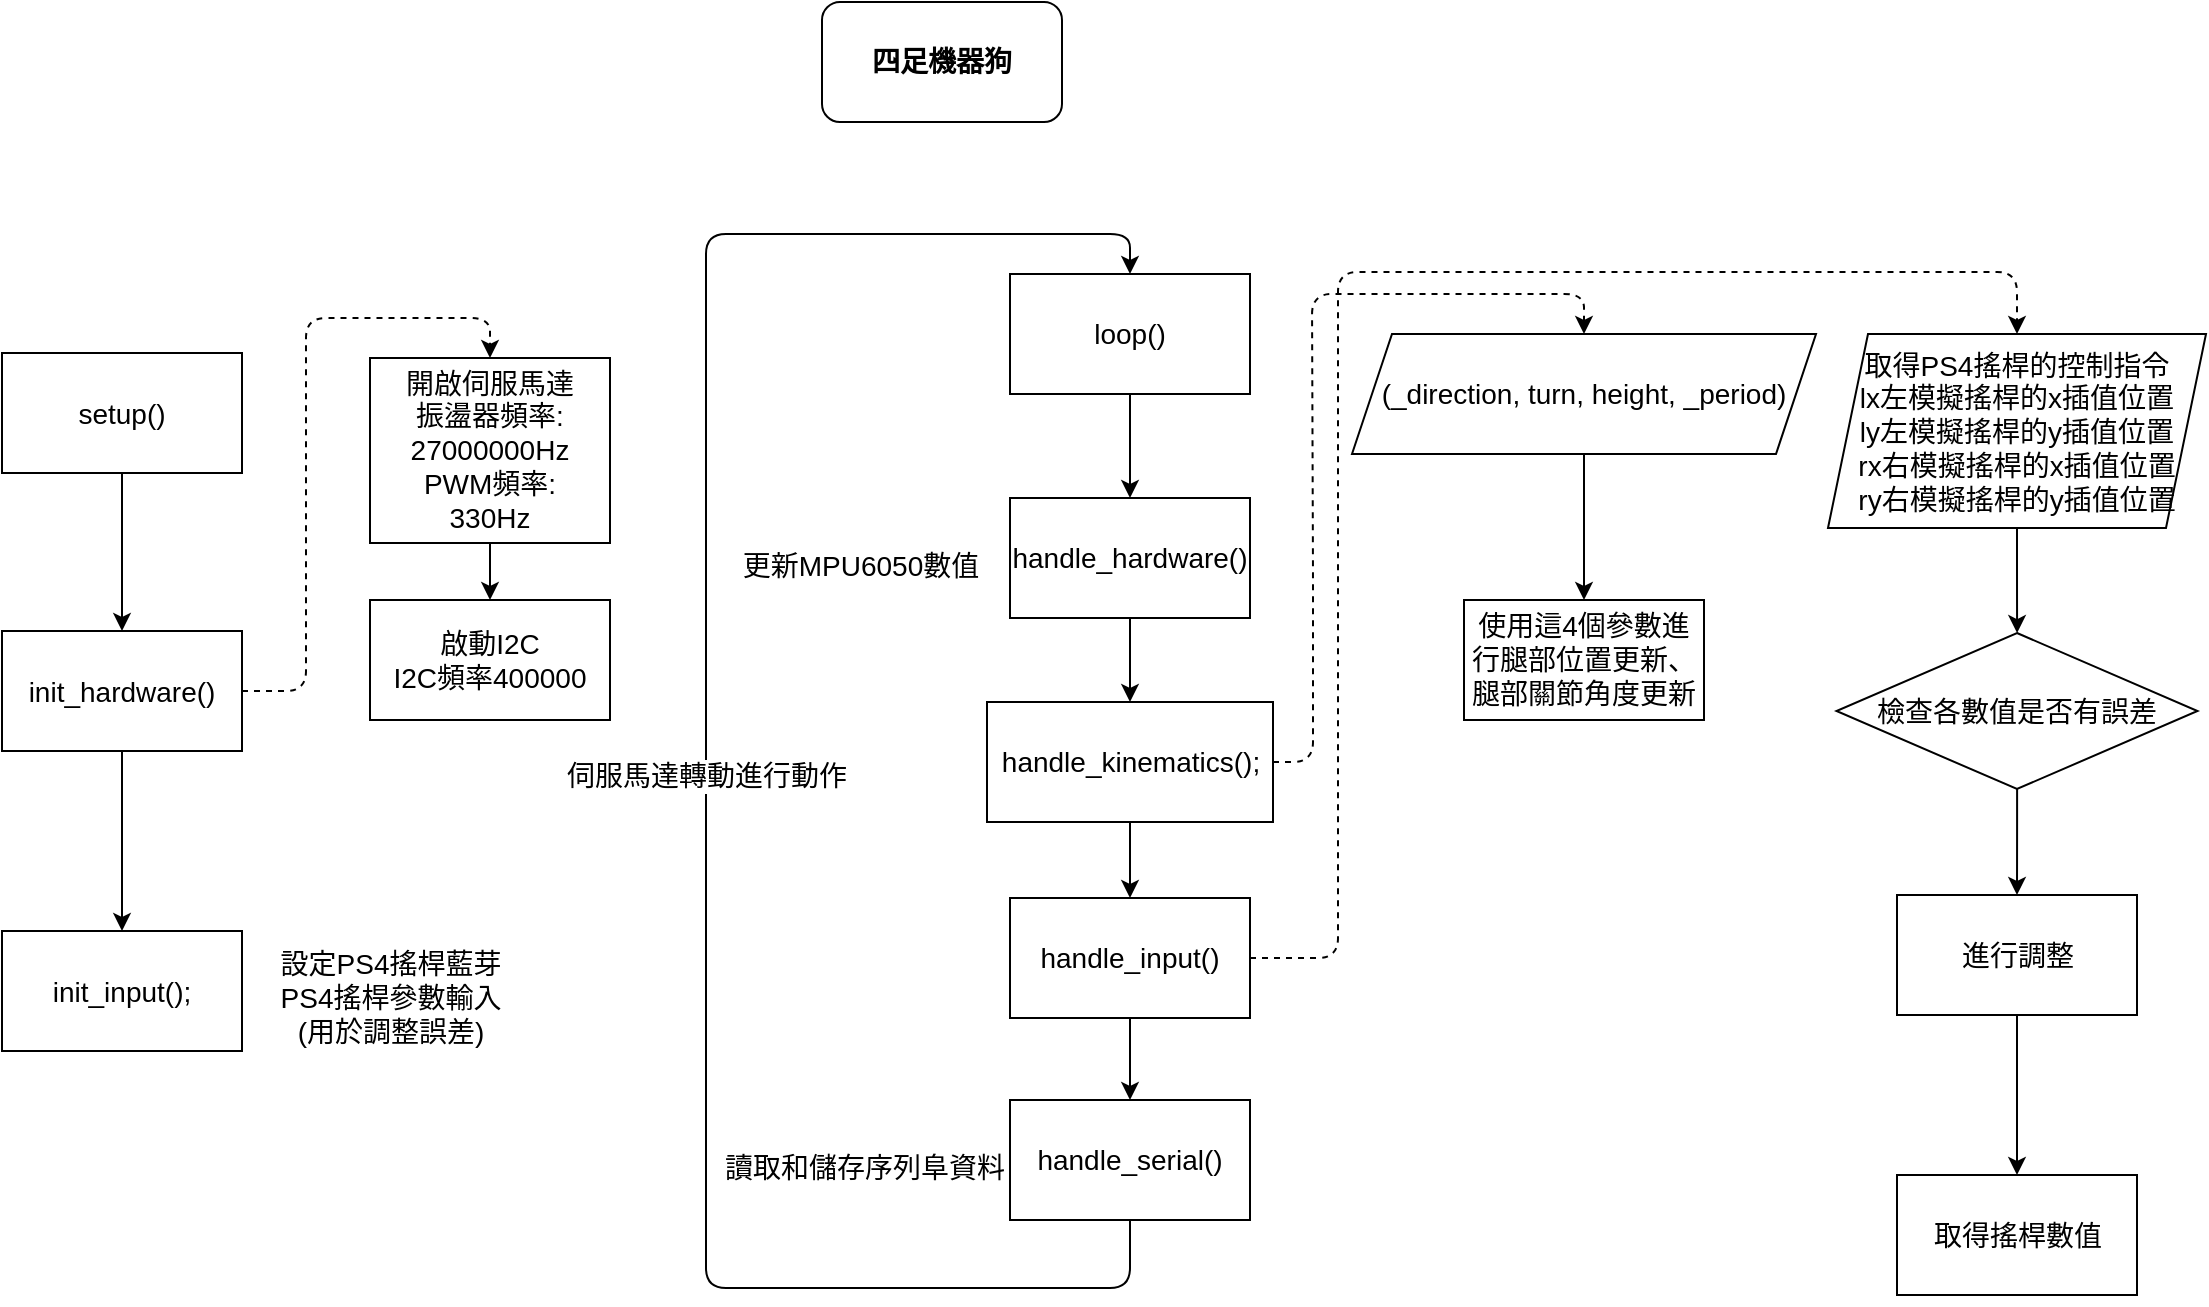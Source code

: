 <mxfile version="20.0.3" type="device"><diagram id="C5RBs43oDa-KdzZeNtuy" name="Page-1"><mxGraphModel dx="2898" dy="1124" grid="0" gridSize="10" guides="1" tooltips="1" connect="1" arrows="1" fold="1" page="0" pageScale="1" pageWidth="827" pageHeight="1169" math="0" shadow="0"><root><mxCell id="WIyWlLk6GJQsqaUBKTNV-0"/><mxCell id="WIyWlLk6GJQsqaUBKTNV-1" parent="WIyWlLk6GJQsqaUBKTNV-0"/><mxCell id="8J-XScyaZh1D_5NU3FA_-5" style="edgeStyle=orthogonalEdgeStyle;rounded=0;orthogonalLoop=1;jettySize=auto;html=1;entryX=0.5;entryY=0;entryDx=0;entryDy=0;fontSize=14;" edge="1" parent="WIyWlLk6GJQsqaUBKTNV-1" source="8J-XScyaZh1D_5NU3FA_-0" target="8J-XScyaZh1D_5NU3FA_-4"><mxGeometry relative="1" as="geometry"><Array as="points"><mxPoint x="-1184" y="217.5"/><mxPoint x="-1184" y="217.5"/></Array></mxGeometry></mxCell><mxCell id="8J-XScyaZh1D_5NU3FA_-64" style="edgeStyle=orthogonalEdgeStyle;curved=0;rounded=1;sketch=0;orthogonalLoop=1;jettySize=auto;html=1;exitX=1;exitY=0.5;exitDx=0;exitDy=0;entryX=0.5;entryY=0;entryDx=0;entryDy=0;fontFamily=Helvetica;fontSize=14;dashed=1;" edge="1" parent="WIyWlLk6GJQsqaUBKTNV-1" source="8J-XScyaZh1D_5NU3FA_-0" target="8J-XScyaZh1D_5NU3FA_-58"><mxGeometry relative="1" as="geometry"/></mxCell><mxCell id="8J-XScyaZh1D_5NU3FA_-0" value="init_hardware()" style="whiteSpace=wrap;html=1;fontSize=14;" vertex="1" parent="WIyWlLk6GJQsqaUBKTNV-1"><mxGeometry x="-1244" y="117.5" width="120" height="60" as="geometry"/></mxCell><mxCell id="8J-XScyaZh1D_5NU3FA_-4" value="init_input();" style="whiteSpace=wrap;html=1;fontSize=14;" vertex="1" parent="WIyWlLk6GJQsqaUBKTNV-1"><mxGeometry x="-1244" y="267.5" width="120" height="60" as="geometry"/></mxCell><mxCell id="8J-XScyaZh1D_5NU3FA_-13" value="&lt;font style=&quot;font-size: 14px;&quot;&gt;&lt;b style=&quot;font-size: 14px;&quot;&gt;四足機器狗&lt;/b&gt;&lt;/font&gt;" style="rounded=1;whiteSpace=wrap;html=1;fontSize=14;" vertex="1" parent="WIyWlLk6GJQsqaUBKTNV-1"><mxGeometry x="-834" y="-197" width="120" height="60" as="geometry"/></mxCell><mxCell id="8J-XScyaZh1D_5NU3FA_-22" style="edgeStyle=orthogonalEdgeStyle;curved=0;rounded=1;sketch=0;orthogonalLoop=1;jettySize=auto;html=1;exitX=0.5;exitY=1;exitDx=0;exitDy=0;fontFamily=Helvetica;fontSize=14;" edge="1" parent="WIyWlLk6GJQsqaUBKTNV-1" source="8J-XScyaZh1D_5NU3FA_-21" target="8J-XScyaZh1D_5NU3FA_-0"><mxGeometry relative="1" as="geometry"/></mxCell><mxCell id="8J-XScyaZh1D_5NU3FA_-21" value="setup()" style="rounded=0;whiteSpace=wrap;html=1;sketch=0;fontFamily=Helvetica;fontSize=14;" vertex="1" parent="WIyWlLk6GJQsqaUBKTNV-1"><mxGeometry x="-1244" y="-21.5" width="120" height="60" as="geometry"/></mxCell><mxCell id="8J-XScyaZh1D_5NU3FA_-34" value="" style="edgeStyle=orthogonalEdgeStyle;curved=0;rounded=1;sketch=0;orthogonalLoop=1;jettySize=auto;html=1;fontFamily=Helvetica;fontSize=14;" edge="1" parent="WIyWlLk6GJQsqaUBKTNV-1" source="8J-XScyaZh1D_5NU3FA_-23" target="8J-XScyaZh1D_5NU3FA_-24"><mxGeometry relative="1" as="geometry"/></mxCell><mxCell id="8J-XScyaZh1D_5NU3FA_-23" value="loop()" style="rounded=0;whiteSpace=wrap;html=1;sketch=0;fontFamily=Helvetica;fontSize=14;" vertex="1" parent="WIyWlLk6GJQsqaUBKTNV-1"><mxGeometry x="-740" y="-61" width="120" height="60" as="geometry"/></mxCell><mxCell id="8J-XScyaZh1D_5NU3FA_-35" value="" style="edgeStyle=orthogonalEdgeStyle;curved=0;rounded=1;sketch=0;orthogonalLoop=1;jettySize=auto;html=1;fontFamily=Helvetica;fontSize=14;" edge="1" parent="WIyWlLk6GJQsqaUBKTNV-1" source="8J-XScyaZh1D_5NU3FA_-24" target="8J-XScyaZh1D_5NU3FA_-26"><mxGeometry relative="1" as="geometry"/></mxCell><mxCell id="8J-XScyaZh1D_5NU3FA_-24" value="handle_hardware()" style="rounded=0;whiteSpace=wrap;html=1;sketch=0;fontFamily=Helvetica;fontSize=14;" vertex="1" parent="WIyWlLk6GJQsqaUBKTNV-1"><mxGeometry x="-740" y="51" width="120" height="60" as="geometry"/></mxCell><mxCell id="8J-XScyaZh1D_5NU3FA_-25" value="更新MPU6050數值" style="text;html=1;align=center;verticalAlign=middle;resizable=0;points=[];autosize=1;strokeColor=none;fillColor=none;fontSize=14;fontFamily=Helvetica;" vertex="1" parent="WIyWlLk6GJQsqaUBKTNV-1"><mxGeometry x="-883" y="70" width="136" height="29" as="geometry"/></mxCell><mxCell id="8J-XScyaZh1D_5NU3FA_-33" style="edgeStyle=orthogonalEdgeStyle;curved=0;rounded=1;sketch=0;orthogonalLoop=1;jettySize=auto;html=1;entryX=0.5;entryY=0;entryDx=0;entryDy=0;fontFamily=Helvetica;fontSize=14;dashed=1;" edge="1" parent="WIyWlLk6GJQsqaUBKTNV-1" source="8J-XScyaZh1D_5NU3FA_-26" target="8J-XScyaZh1D_5NU3FA_-29"><mxGeometry relative="1" as="geometry"/></mxCell><mxCell id="8J-XScyaZh1D_5NU3FA_-37" value="" style="edgeStyle=orthogonalEdgeStyle;curved=0;rounded=1;sketch=0;orthogonalLoop=1;jettySize=auto;html=1;fontFamily=Helvetica;fontSize=14;" edge="1" parent="WIyWlLk6GJQsqaUBKTNV-1" source="8J-XScyaZh1D_5NU3FA_-26" target="8J-XScyaZh1D_5NU3FA_-36"><mxGeometry relative="1" as="geometry"/></mxCell><mxCell id="8J-XScyaZh1D_5NU3FA_-26" value="handle_kinematics();" style="rounded=0;whiteSpace=wrap;html=1;sketch=0;fontFamily=Helvetica;fontSize=14;" vertex="1" parent="WIyWlLk6GJQsqaUBKTNV-1"><mxGeometry x="-751.5" y="153" width="143" height="60" as="geometry"/></mxCell><mxCell id="8J-XScyaZh1D_5NU3FA_-30" style="edgeStyle=orthogonalEdgeStyle;curved=0;rounded=1;sketch=0;orthogonalLoop=1;jettySize=auto;html=1;exitX=0.5;exitY=1;exitDx=0;exitDy=0;fontFamily=Helvetica;fontSize=14;entryX=0.5;entryY=0;entryDx=0;entryDy=0;" edge="1" parent="WIyWlLk6GJQsqaUBKTNV-1" source="8J-XScyaZh1D_5NU3FA_-29" target="8J-XScyaZh1D_5NU3FA_-31"><mxGeometry relative="1" as="geometry"><mxPoint x="-453" y="88.2" as="targetPoint"/></mxGeometry></mxCell><mxCell id="8J-XScyaZh1D_5NU3FA_-29" value="(_direction, turn, height, _period)" style="shape=parallelogram;perimeter=parallelogramPerimeter;whiteSpace=wrap;html=1;fixedSize=1;rounded=0;sketch=0;fontFamily=Helvetica;fontSize=14;" vertex="1" parent="WIyWlLk6GJQsqaUBKTNV-1"><mxGeometry x="-569" y="-31" width="232" height="60" as="geometry"/></mxCell><mxCell id="8J-XScyaZh1D_5NU3FA_-31" value="使用這4個參數進行腿部位置更新、腿部關節角度更新" style="rounded=0;whiteSpace=wrap;html=1;sketch=0;fontFamily=Helvetica;fontSize=14;" vertex="1" parent="WIyWlLk6GJQsqaUBKTNV-1"><mxGeometry x="-513" y="102" width="120" height="60" as="geometry"/></mxCell><mxCell id="8J-XScyaZh1D_5NU3FA_-40" value="" style="edgeStyle=orthogonalEdgeStyle;curved=0;rounded=1;sketch=0;orthogonalLoop=1;jettySize=auto;html=1;fontFamily=Helvetica;fontSize=14;" edge="1" parent="WIyWlLk6GJQsqaUBKTNV-1" source="8J-XScyaZh1D_5NU3FA_-36" target="8J-XScyaZh1D_5NU3FA_-39"><mxGeometry relative="1" as="geometry"/></mxCell><mxCell id="8J-XScyaZh1D_5NU3FA_-56" style="edgeStyle=orthogonalEdgeStyle;curved=0;rounded=1;sketch=0;orthogonalLoop=1;jettySize=auto;html=1;exitX=1;exitY=0.5;exitDx=0;exitDy=0;entryX=0.5;entryY=0;entryDx=0;entryDy=0;fontFamily=Helvetica;fontSize=14;dashed=1;" edge="1" parent="WIyWlLk6GJQsqaUBKTNV-1" source="8J-XScyaZh1D_5NU3FA_-36" target="8J-XScyaZh1D_5NU3FA_-41"><mxGeometry relative="1" as="geometry"><Array as="points"><mxPoint x="-576" y="281"/><mxPoint x="-576" y="-62"/><mxPoint x="-236" y="-62"/></Array></mxGeometry></mxCell><mxCell id="8J-XScyaZh1D_5NU3FA_-36" value="handle_input()" style="whiteSpace=wrap;html=1;fontSize=14;rounded=0;sketch=0;" vertex="1" parent="WIyWlLk6GJQsqaUBKTNV-1"><mxGeometry x="-740" y="251" width="120" height="60" as="geometry"/></mxCell><mxCell id="8J-XScyaZh1D_5NU3FA_-55" value="伺服馬達轉動進行動作" style="edgeStyle=orthogonalEdgeStyle;curved=0;rounded=1;sketch=0;orthogonalLoop=1;jettySize=auto;html=1;entryX=0.5;entryY=0;entryDx=0;entryDy=0;fontFamily=Helvetica;fontSize=14;" edge="1" parent="WIyWlLk6GJQsqaUBKTNV-1" source="8J-XScyaZh1D_5NU3FA_-39" target="8J-XScyaZh1D_5NU3FA_-23"><mxGeometry relative="1" as="geometry"><Array as="points"><mxPoint x="-680" y="446"/><mxPoint x="-892" y="446"/><mxPoint x="-892" y="-81"/><mxPoint x="-680" y="-81"/></Array></mxGeometry></mxCell><mxCell id="8J-XScyaZh1D_5NU3FA_-39" value="handle_serial()" style="whiteSpace=wrap;html=1;fontSize=14;rounded=0;sketch=0;" vertex="1" parent="WIyWlLk6GJQsqaUBKTNV-1"><mxGeometry x="-740" y="352" width="120" height="60" as="geometry"/></mxCell><mxCell id="8J-XScyaZh1D_5NU3FA_-45" value="" style="edgeStyle=orthogonalEdgeStyle;curved=0;rounded=1;sketch=0;orthogonalLoop=1;jettySize=auto;html=1;fontFamily=Helvetica;fontSize=14;" edge="1" parent="WIyWlLk6GJQsqaUBKTNV-1" source="8J-XScyaZh1D_5NU3FA_-41" target="8J-XScyaZh1D_5NU3FA_-44"><mxGeometry relative="1" as="geometry"/></mxCell><mxCell id="8J-XScyaZh1D_5NU3FA_-41" value="&lt;span style=&quot;&quot;&gt;取得PS4搖桿的控制指令&lt;/span&gt;&lt;br style=&quot;&quot;&gt;&lt;span style=&quot;&quot;&gt;lx左模擬搖桿的x插值位置&lt;/span&gt;&lt;br style=&quot;&quot;&gt;&lt;span style=&quot;&quot;&gt;ly左模擬搖桿的y插值位置&lt;/span&gt;&lt;br style=&quot;&quot;&gt;&lt;span style=&quot;&quot;&gt;rx右模擬搖桿的x插值位置&lt;/span&gt;&lt;br style=&quot;&quot;&gt;&lt;span style=&quot;&quot;&gt;ry右模擬搖桿的y插值位置&lt;/span&gt;" style="shape=parallelogram;perimeter=parallelogramPerimeter;whiteSpace=wrap;html=1;fixedSize=1;fontFamily=Helvetica;fontSize=14;fontColor=default;align=center;strokeColor=default;fillColor=default;sketch=0;" vertex="1" parent="WIyWlLk6GJQsqaUBKTNV-1"><mxGeometry x="-331" y="-31" width="189" height="97" as="geometry"/></mxCell><mxCell id="8J-XScyaZh1D_5NU3FA_-48" value="" style="edgeStyle=orthogonalEdgeStyle;curved=0;rounded=1;sketch=0;orthogonalLoop=1;jettySize=auto;html=1;fontFamily=Helvetica;fontSize=14;" edge="1" parent="WIyWlLk6GJQsqaUBKTNV-1" source="8J-XScyaZh1D_5NU3FA_-44" target="8J-XScyaZh1D_5NU3FA_-47"><mxGeometry relative="1" as="geometry"/></mxCell><mxCell id="8J-XScyaZh1D_5NU3FA_-44" value="檢查各數值是否有誤差" style="rhombus;whiteSpace=wrap;html=1;fontFamily=Helvetica;fontSize=14;fontColor=default;align=center;strokeColor=default;fillColor=default;sketch=0;" vertex="1" parent="WIyWlLk6GJQsqaUBKTNV-1"><mxGeometry x="-326.75" y="118.5" width="180.5" height="78" as="geometry"/></mxCell><mxCell id="8J-XScyaZh1D_5NU3FA_-52" value="" style="edgeStyle=orthogonalEdgeStyle;curved=0;rounded=1;sketch=0;orthogonalLoop=1;jettySize=auto;html=1;fontFamily=Helvetica;fontSize=14;" edge="1" parent="WIyWlLk6GJQsqaUBKTNV-1" source="8J-XScyaZh1D_5NU3FA_-47" target="8J-XScyaZh1D_5NU3FA_-51"><mxGeometry relative="1" as="geometry"/></mxCell><mxCell id="8J-XScyaZh1D_5NU3FA_-47" value="進行調整" style="whiteSpace=wrap;html=1;fontSize=14;sketch=0;" vertex="1" parent="WIyWlLk6GJQsqaUBKTNV-1"><mxGeometry x="-296.5" y="249.5" width="120" height="60" as="geometry"/></mxCell><mxCell id="8J-XScyaZh1D_5NU3FA_-51" value="取得搖桿數值" style="whiteSpace=wrap;html=1;fontSize=14;sketch=0;" vertex="1" parent="WIyWlLk6GJQsqaUBKTNV-1"><mxGeometry x="-296.5" y="389.5" width="120" height="60" as="geometry"/></mxCell><mxCell id="8J-XScyaZh1D_5NU3FA_-54" value="讀取和儲存序列阜資料" style="text;html=1;align=center;verticalAlign=middle;resizable=0;points=[];autosize=1;strokeColor=none;fillColor=none;fontSize=14;fontFamily=Helvetica;" vertex="1" parent="WIyWlLk6GJQsqaUBKTNV-1"><mxGeometry x="-892" y="371" width="158" height="29" as="geometry"/></mxCell><mxCell id="8J-XScyaZh1D_5NU3FA_-63" value="" style="edgeStyle=orthogonalEdgeStyle;curved=0;rounded=1;sketch=0;orthogonalLoop=1;jettySize=auto;html=1;fontFamily=Helvetica;fontSize=14;" edge="1" parent="WIyWlLk6GJQsqaUBKTNV-1" source="8J-XScyaZh1D_5NU3FA_-58" target="8J-XScyaZh1D_5NU3FA_-62"><mxGeometry relative="1" as="geometry"/></mxCell><mxCell id="8J-XScyaZh1D_5NU3FA_-58" value="&lt;span style=&quot;&quot;&gt;開啟伺服馬達&lt;/span&gt;&lt;br style=&quot;&quot;&gt;&lt;span style=&quot;&quot;&gt;振盪器頻率:&lt;br&gt;27000000Hz&lt;/span&gt;&lt;br style=&quot;&quot;&gt;&lt;span style=&quot;&quot;&gt;PWM頻率:&lt;br&gt;330Hz&lt;/span&gt;" style="rounded=0;whiteSpace=wrap;html=1;sketch=0;fontFamily=Helvetica;fontSize=14;" vertex="1" parent="WIyWlLk6GJQsqaUBKTNV-1"><mxGeometry x="-1060" y="-19" width="120" height="92.5" as="geometry"/></mxCell><mxCell id="8J-XScyaZh1D_5NU3FA_-62" value="啟動I2C&lt;br&gt;I2C頻率400000" style="whiteSpace=wrap;html=1;fontSize=14;rounded=0;sketch=0;" vertex="1" parent="WIyWlLk6GJQsqaUBKTNV-1"><mxGeometry x="-1060" y="102" width="120" height="60" as="geometry"/></mxCell><mxCell id="8J-XScyaZh1D_5NU3FA_-66" value="設定PS4搖桿藍芽&lt;br&gt;PS4搖桿參數輸入&lt;br&gt;(用於調整誤差)" style="text;html=1;align=center;verticalAlign=middle;resizable=0;points=[];autosize=1;strokeColor=none;fillColor=none;fontSize=14;fontFamily=Helvetica;" vertex="1" parent="WIyWlLk6GJQsqaUBKTNV-1"><mxGeometry x="-1114" y="269.5" width="128" height="62" as="geometry"/></mxCell></root></mxGraphModel></diagram></mxfile>
